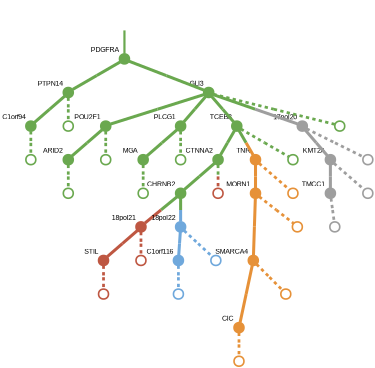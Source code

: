 strict digraph  {
graph[splines=false]; nodesep=0.7; rankdir=TB; ranksep=0.6; forcelabels=true; dpi=600; size=2.5;
0 [color="#6aa84fff", fillcolor="#6aa84fff", fixedsize=true, fontname=Arial, fontsize="12pt", height="0.25", label="", penwidth=3, shape=circle, style=filled, xlabel=PDGFRA];
9 [color="#6aa84fff", fillcolor="#6aa84fff", fixedsize=true, fontname=Arial, fontsize="12pt", height="0.25", label="", penwidth=3, shape=circle, style=filled, xlabel=PTPN14];
17 [color="#6aa84fff", fillcolor="#6aa84fff", fixedsize=true, fontname=Arial, fontsize="12pt", height="0.25", label="", penwidth=3, shape=circle, style=filled, xlabel=GLI3];
1 [color="#e69138ff", fillcolor="#e69138ff", fixedsize=true, fontname=Arial, fontsize="12pt", height="0.25", label="", penwidth=3, shape=circle, style=filled, xlabel=CIC];
22 [color="#e69138ff", fillcolor="#e69138ff", fixedsize=true, fontname=Arial, fontsize="12pt", height="0.25", label="", penwidth=3, shape=circle, style=solid, xlabel=""];
2 [color="#e69138ff", fillcolor="#e69138ff", fixedsize=true, fontname=Arial, fontsize="12pt", height="0.25", label="", penwidth=3, shape=circle, style=filled, xlabel=SMARCA4];
23 [color="#e69138ff", fillcolor="#e69138ff", fixedsize=true, fontname=Arial, fontsize="12pt", height="0.25", label="", penwidth=3, shape=circle, style=solid, xlabel=""];
3 [color="#6aa84fff", fillcolor="#6aa84fff", fixedsize=true, fontname=Arial, fontsize="12pt", height="0.25", label="", penwidth=3, shape=circle, style=filled, xlabel=POU2F1];
14 [color="#6aa84fff", fillcolor="#6aa84fff", fixedsize=true, fontname=Arial, fontsize="12pt", height="0.25", label="", penwidth=3, shape=circle, style=filled, xlabel=ARID2];
24 [color="#6aa84fff", fillcolor="#6aa84fff", fixedsize=true, fontname=Arial, fontsize="12pt", height="0.25", label="", penwidth=3, shape=circle, style=solid, xlabel=""];
4 [color="#6aa84fff", fillcolor="#6aa84fff", fixedsize=true, fontname=Arial, fontsize="12pt", height="0.25", label="", penwidth=3, shape=circle, style=filled, xlabel=C1orf94];
25 [color="#6aa84fff", fillcolor="#6aa84fff", fixedsize=true, fontname=Arial, fontsize="12pt", height="0.25", label="", penwidth=3, shape=circle, style=solid, xlabel=""];
5 [color="#6aa84fff", fillcolor="#6aa84fff", fixedsize=true, fontname=Arial, fontsize="12pt", height="0.25", label="", penwidth=3, shape=circle, style=filled, xlabel=CTNNA2];
18 [color="#6aa84fff", fillcolor="#6aa84fff", fixedsize=true, fontname=Arial, fontsize="12pt", height="0.25", label="", penwidth=3, shape=circle, style=filled, xlabel=CHRNB2];
26 [color="#be5742ff", fillcolor="#be5742ff", fixedsize=true, fontname=Arial, fontsize="12pt", height="0.25", label="", penwidth=3, shape=circle, style=solid, xlabel=""];
6 [color="#6aa84fff", fillcolor="#6aa84fff", fixedsize=true, fontname=Arial, fontsize="12pt", height="0.25", label="", penwidth=3, shape=circle, style=filled, xlabel=PLCG1];
7 [color="#6aa84fff", fillcolor="#6aa84fff", fixedsize=true, fontname=Arial, fontsize="12pt", height="0.25", label="", penwidth=3, shape=circle, style=filled, xlabel=MGA];
27 [color="#6aa84fff", fillcolor="#6aa84fff", fixedsize=true, fontname=Arial, fontsize="12pt", height="0.25", label="", penwidth=3, shape=circle, style=solid, xlabel=""];
28 [color="#6aa84fff", fillcolor="#6aa84fff", fixedsize=true, fontname=Arial, fontsize="12pt", height="0.25", label="", penwidth=3, shape=circle, style=solid, xlabel=""];
8 [color="#6fa8dcff", fillcolor="#6fa8dcff", fixedsize=true, fontname=Arial, fontsize="12pt", height="0.25", label="", penwidth=3, shape=circle, style=filled, xlabel=C1orf116];
29 [color="#6fa8dcff", fillcolor="#6fa8dcff", fixedsize=true, fontname=Arial, fontsize="12pt", height="0.25", label="", penwidth=3, shape=circle, style=solid, xlabel=""];
30 [color="#6aa84fff", fillcolor="#6aa84fff", fixedsize=true, fontname=Arial, fontsize="12pt", height="0.25", label="", penwidth=3, shape=circle, style=solid, xlabel=""];
10 [color="#e69138ff", fillcolor="#e69138ff", fixedsize=true, fontname=Arial, fontsize="12pt", height="0.25", label="", penwidth=3, shape=circle, style=filled, xlabel=TNR];
11 [color="#e69138ff", fillcolor="#e69138ff", fixedsize=true, fontname=Arial, fontsize="12pt", height="0.25", label="", penwidth=3, shape=circle, style=filled, xlabel=MORN1];
31 [color="#e69138ff", fillcolor="#e69138ff", fixedsize=true, fontname=Arial, fontsize="12pt", height="0.25", label="", penwidth=3, shape=circle, style=solid, xlabel=""];
32 [color="#e69138ff", fillcolor="#e69138ff", fixedsize=true, fontname=Arial, fontsize="12pt", height="0.25", label="", penwidth=3, shape=circle, style=solid, xlabel=""];
12 [color="#be5742ff", fillcolor="#be5742ff", fixedsize=true, fontname=Arial, fontsize="12pt", height="0.25", label="", penwidth=3, shape=circle, style=filled, xlabel=STIL];
33 [color="#be5742ff", fillcolor="#be5742ff", fixedsize=true, fontname=Arial, fontsize="12pt", height="0.25", label="", penwidth=3, shape=circle, style=solid, xlabel=""];
13 [color="#9e9e9eff", fillcolor="#9e9e9eff", fixedsize=true, fontname=Arial, fontsize="12pt", height="0.25", label="", penwidth=3, shape=circle, style=filled, xlabel=TMCC1];
34 [color="#9e9e9eff", fillcolor="#9e9e9eff", fixedsize=true, fontname=Arial, fontsize="12pt", height="0.25", label="", penwidth=3, shape=circle, style=solid, xlabel=""];
35 [color="#6aa84fff", fillcolor="#6aa84fff", fixedsize=true, fontname=Arial, fontsize="12pt", height="0.25", label="", penwidth=3, shape=circle, style=solid, xlabel=""];
15 [color="#6aa84fff", fillcolor="#6aa84fff", fixedsize=true, fontname=Arial, fontsize="12pt", height="0.25", label="", penwidth=3, shape=circle, style=filled, xlabel=TCEB3];
36 [color="#6aa84fff", fillcolor="#6aa84fff", fixedsize=true, fontname=Arial, fontsize="12pt", height="0.25", label="", penwidth=3, shape=circle, style=solid, xlabel=""];
16 [color="#9e9e9eff", fillcolor="#9e9e9eff", fixedsize=true, fontname=Arial, fontsize="12pt", height="0.25", label="", penwidth=3, shape=circle, style=filled, xlabel=KMT2A];
37 [color="#9e9e9eff", fillcolor="#9e9e9eff", fixedsize=true, fontname=Arial, fontsize="12pt", height="0.25", label="", penwidth=3, shape=circle, style=solid, xlabel=""];
19 [color="#9e9e9eff", fillcolor="#9e9e9eff", fixedsize=true, fontname=Arial, fontsize="12pt", height="0.25", label="", penwidth=3, shape=circle, style=filled, xlabel="17pol20"];
38 [color="#6aa84fff", fillcolor="#6aa84fff", fixedsize=true, fontname=Arial, fontsize="12pt", height="0.25", label="", penwidth=3, shape=circle, style=solid, xlabel=""];
20 [color="#be5742ff", fillcolor="#be5742ff", fixedsize=true, fontname=Arial, fontsize="12pt", height="0.25", label="", penwidth=3, shape=circle, style=filled, xlabel="18pol21"];
21 [color="#6fa8dcff", fillcolor="#6fa8dcff", fixedsize=true, fontname=Arial, fontsize="12pt", height="0.25", label="", penwidth=3, shape=circle, style=filled, xlabel="18pol22"];
39 [color="#9e9e9eff", fillcolor="#9e9e9eff", fixedsize=true, fontname=Arial, fontsize="12pt", height="0.25", label="", penwidth=3, shape=circle, style=solid, xlabel=""];
40 [color="#be5742ff", fillcolor="#be5742ff", fixedsize=true, fontname=Arial, fontsize="12pt", height="0.25", label="", penwidth=3, shape=circle, style=solid, xlabel=""];
41 [color="#6fa8dcff", fillcolor="#6fa8dcff", fixedsize=true, fontname=Arial, fontsize="12pt", height="0.25", label="", penwidth=3, shape=circle, style=solid, xlabel=""];
normal [label="", penwidth=3, style=invis, xlabel=PDGFRA];
0 -> 9  [arrowsize=0, color="#6aa84fff;0.5:#6aa84fff", minlen="1.2393617630004883", penwidth="5.5", style=solid];
0 -> 17  [arrowsize=0, color="#6aa84fff;0.5:#6aa84fff", minlen="1.079787254333496", penwidth="5.5", style=solid];
9 -> 4  [arrowsize=0, color="#6aa84fff;0.5:#6aa84fff", minlen="1.3031915426254272", penwidth="5.5", style=solid];
9 -> 30  [arrowsize=0, color="#6aa84fff;0.5:#6aa84fff", minlen="1.039893627166748", penwidth=5, style=dashed];
17 -> 3  [arrowsize=0, color="#6aa84fff;0.5:#6aa84fff", minlen="1.3191490173339844", penwidth="5.5", style=solid];
17 -> 6  [arrowsize=0, color="#6aa84fff;0.5:#6aa84fff", minlen="1.2553191184997559", penwidth="5.5", style=solid];
17 -> 15  [arrowsize=0, color="#6aa84fff;0.5:#6aa84fff", minlen="1.0957447290420532", penwidth="5.5", style=solid];
17 -> 19  [arrowsize=0, color="#6aa84fff;0.5:#9e9e9eff", minlen="1.039893627166748", penwidth="5.5", style=solid];
17 -> 38  [arrowsize=0, color="#6aa84fff;0.5:#6aa84fff", minlen="1.039893627166748", penwidth=5, style=dashed];
1 -> 22  [arrowsize=0, color="#e69138ff;0.5:#e69138ff", minlen="1.039893627166748", penwidth=5, style=dashed];
2 -> 1  [arrowsize=0, color="#e69138ff;0.5:#e69138ff", minlen="2.5", penwidth="5.5", style=solid];
2 -> 23  [arrowsize=0, color="#e69138ff;0.5:#e69138ff", minlen="1.039893627166748", penwidth=5, style=dashed];
3 -> 14  [arrowsize=0, color="#6aa84fff;0.5:#6aa84fff", minlen="1.0957447290420532", penwidth="5.5", style=solid];
3 -> 24  [arrowsize=0, color="#6aa84fff;0.5:#6aa84fff", minlen="1.039893627166748", penwidth=5, style=dashed];
14 -> 35  [arrowsize=0, color="#6aa84fff;0.5:#6aa84fff", minlen="1.039893627166748", penwidth=5, style=dashed];
4 -> 25  [arrowsize=0, color="#6aa84fff;0.5:#6aa84fff", minlen="1.039893627166748", penwidth=5, style=dashed];
5 -> 18  [arrowsize=0, color="#6aa84fff;0.5:#6aa84fff", minlen="1.079787254333496", penwidth="5.5", style=solid];
5 -> 26  [arrowsize=0, color="#6aa84fff;0.5:#be5742ff", minlen="1.039893627166748", penwidth=5, style=dashed];
18 -> 20  [arrowsize=0, color="#6aa84fff;0.5:#be5742ff", minlen="1.039893627166748", penwidth="5.5", style=solid];
18 -> 21  [arrowsize=0, color="#6aa84fff;0.5:#6fa8dcff", minlen="1.039893627166748", penwidth="5.5", style=solid];
6 -> 7  [arrowsize=0, color="#6aa84fff;0.5:#6aa84fff", minlen="1.2553191184997559", penwidth="5.5", style=solid];
6 -> 27  [arrowsize=0, color="#6aa84fff;0.5:#6aa84fff", minlen="1.039893627166748", penwidth=5, style=dashed];
7 -> 28  [arrowsize=0, color="#6aa84fff;0.5:#6aa84fff", minlen="1.039893627166748", penwidth=5, style=dashed];
8 -> 29  [arrowsize=0, color="#6fa8dcff;0.5:#6fa8dcff", minlen="1.039893627166748", penwidth=5, style=dashed];
10 -> 11  [arrowsize=0, color="#e69138ff;0.5:#e69138ff", minlen="1.143617033958435", penwidth="5.5", style=solid];
10 -> 31  [arrowsize=0, color="#e69138ff;0.5:#e69138ff", minlen="1.039893627166748", penwidth=5, style=dashed];
11 -> 2  [arrowsize=0, color="#e69138ff;0.5:#e69138ff", minlen="2.132978916168213", penwidth="5.5", style=solid];
11 -> 32  [arrowsize=0, color="#e69138ff;0.5:#e69138ff", minlen="1.039893627166748", penwidth=5, style=dashed];
12 -> 33  [arrowsize=0, color="#be5742ff;0.5:#be5742ff", minlen="1.039893627166748", penwidth=5, style=dashed];
13 -> 34  [arrowsize=0, color="#9e9e9eff;0.5:#9e9e9eff", minlen="1.039893627166748", penwidth=5, style=dashed];
15 -> 5  [arrowsize=0, color="#6aa84fff;0.5:#6aa84fff", minlen="1.3031915426254272", penwidth="5.5", style=solid];
15 -> 10  [arrowsize=0, color="#6aa84fff;0.5:#e69138ff", minlen="1.1595745086669922", penwidth="5.5", style=solid];
15 -> 36  [arrowsize=0, color="#6aa84fff;0.5:#6aa84fff", minlen="1.039893627166748", penwidth=5, style=dashed];
16 -> 13  [arrowsize=0, color="#9e9e9eff;0.5:#9e9e9eff", minlen="1.1117020845413208", penwidth="5.5", style=solid];
16 -> 37  [arrowsize=0, color="#9e9e9eff;0.5:#9e9e9eff", minlen="1.039893627166748", penwidth=5, style=dashed];
19 -> 16  [arrowsize=0, color="#9e9e9eff;0.5:#9e9e9eff", minlen="1.0957447290420532", penwidth="5.5", style=solid];
19 -> 39  [arrowsize=0, color="#9e9e9eff;0.5:#9e9e9eff", minlen="1.039893627166748", penwidth=5, style=dashed];
20 -> 12  [arrowsize=0, color="#be5742ff;0.5:#be5742ff", minlen="1.143617033958435", penwidth="5.5", style=solid];
20 -> 40  [arrowsize=0, color="#be5742ff;0.5:#be5742ff", minlen="1.039893627166748", penwidth=5, style=dashed];
21 -> 8  [arrowsize=0, color="#6fa8dcff;0.5:#6fa8dcff", minlen="1.2393617630004883", penwidth="5.5", style=solid];
21 -> 41  [arrowsize=0, color="#6fa8dcff;0.5:#6fa8dcff", minlen="1.039893627166748", penwidth=5, style=dashed];
normal -> 0  [arrowsize=0, color="#6aa84fff", label="", penwidth=4, style=solid];
}
